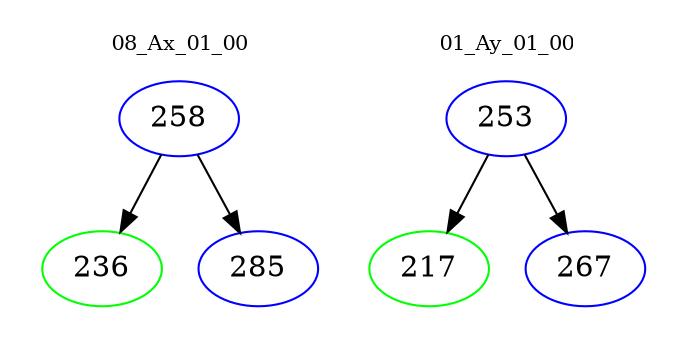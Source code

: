 digraph{
subgraph cluster_0 {
color = white
label = "08_Ax_01_00";
fontsize=10;
T0_258 [label="258", color="blue"]
T0_258 -> T0_236 [color="black"]
T0_236 [label="236", color="green"]
T0_258 -> T0_285 [color="black"]
T0_285 [label="285", color="blue"]
}
subgraph cluster_1 {
color = white
label = "01_Ay_01_00";
fontsize=10;
T1_253 [label="253", color="blue"]
T1_253 -> T1_217 [color="black"]
T1_217 [label="217", color="green"]
T1_253 -> T1_267 [color="black"]
T1_267 [label="267", color="blue"]
}
}
